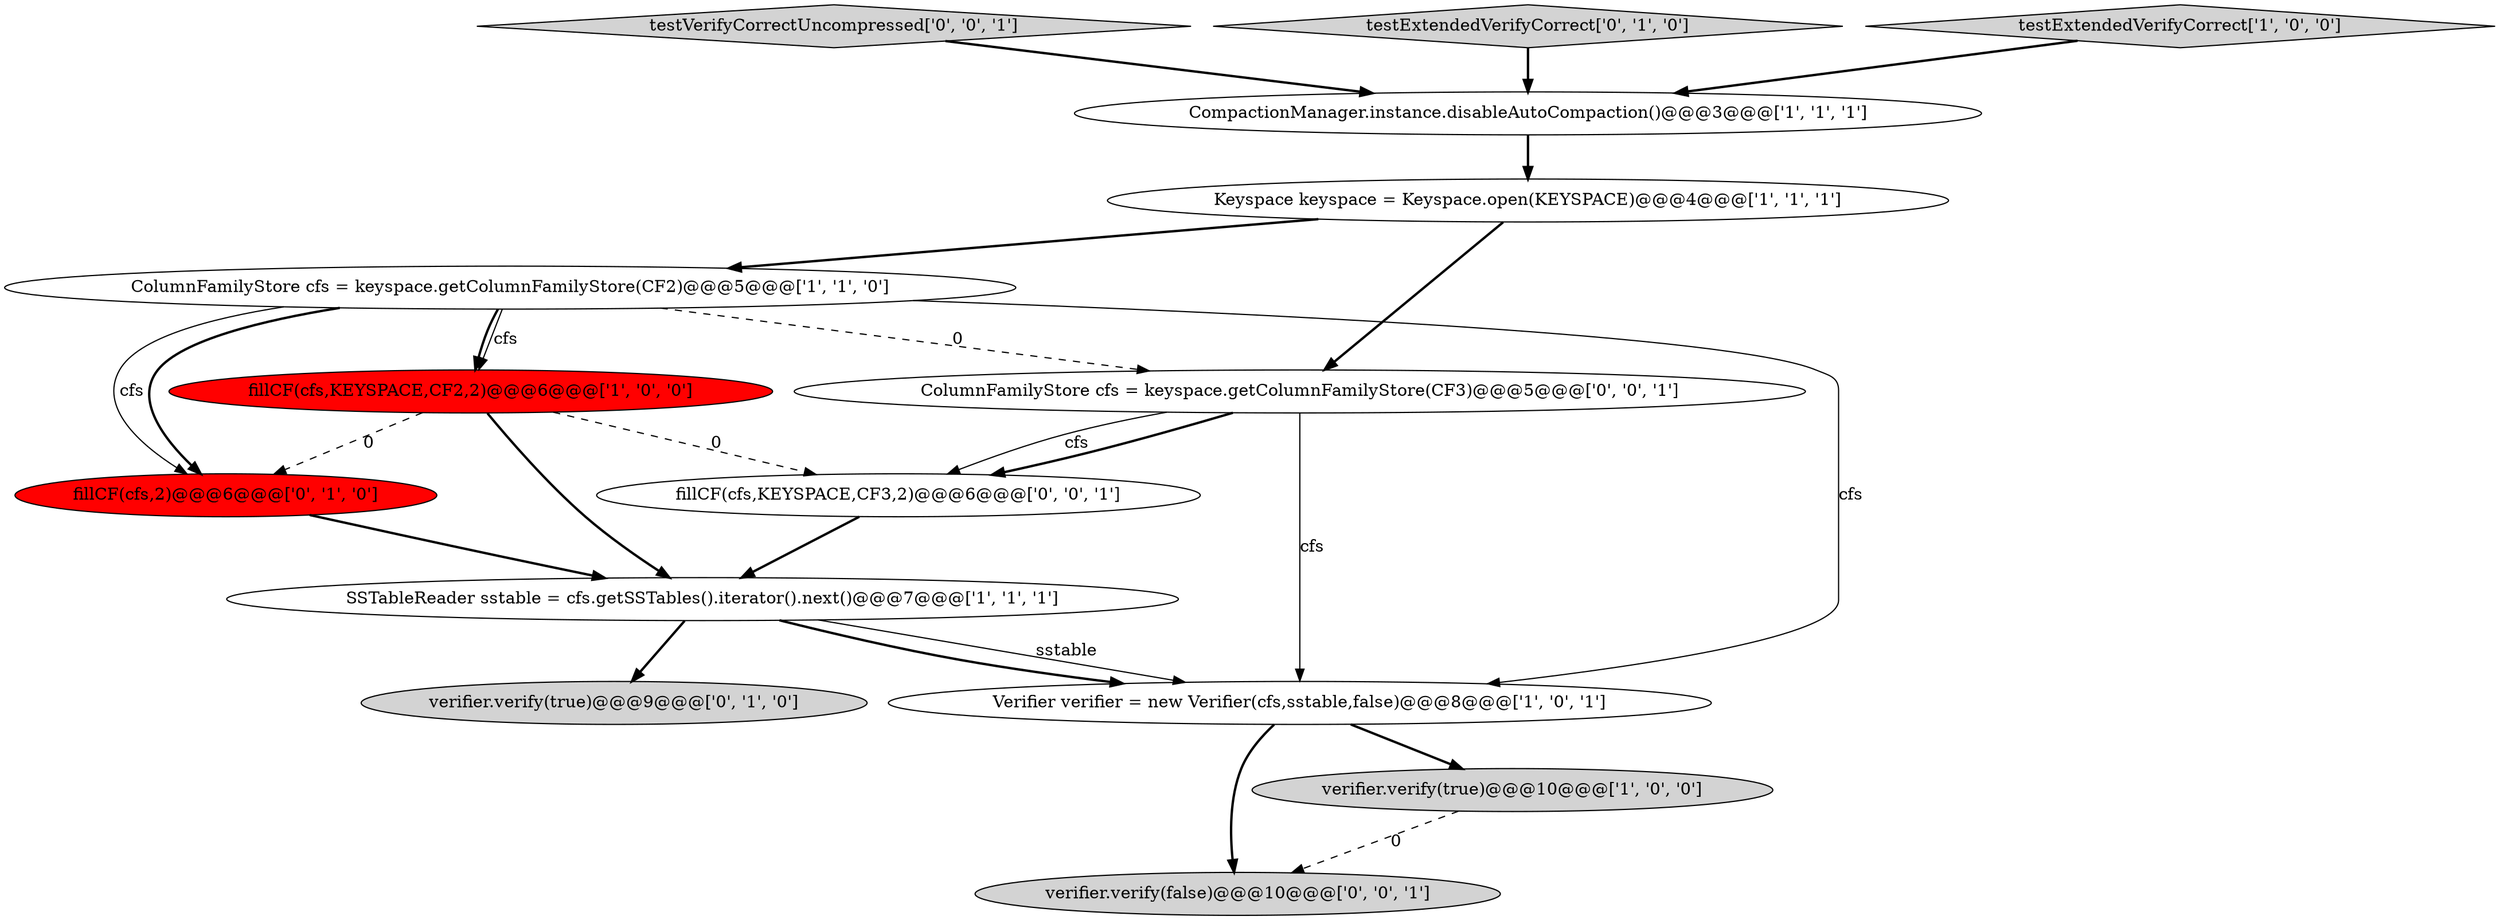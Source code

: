 digraph {
8 [style = filled, label = "fillCF(cfs,2)@@@6@@@['0', '1', '0']", fillcolor = red, shape = ellipse image = "AAA1AAABBB2BBB"];
14 [style = filled, label = "ColumnFamilyStore cfs = keyspace.getColumnFamilyStore(CF3)@@@5@@@['0', '0', '1']", fillcolor = white, shape = ellipse image = "AAA0AAABBB3BBB"];
3 [style = filled, label = "CompactionManager.instance.disableAutoCompaction()@@@3@@@['1', '1', '1']", fillcolor = white, shape = ellipse image = "AAA0AAABBB1BBB"];
10 [style = filled, label = "verifier.verify(true)@@@9@@@['0', '1', '0']", fillcolor = lightgray, shape = ellipse image = "AAA0AAABBB2BBB"];
2 [style = filled, label = "Verifier verifier = new Verifier(cfs,sstable,false)@@@8@@@['1', '0', '1']", fillcolor = white, shape = ellipse image = "AAA0AAABBB1BBB"];
4 [style = filled, label = "ColumnFamilyStore cfs = keyspace.getColumnFamilyStore(CF2)@@@5@@@['1', '1', '0']", fillcolor = white, shape = ellipse image = "AAA0AAABBB1BBB"];
13 [style = filled, label = "fillCF(cfs,KEYSPACE,CF3,2)@@@6@@@['0', '0', '1']", fillcolor = white, shape = ellipse image = "AAA0AAABBB3BBB"];
12 [style = filled, label = "testVerifyCorrectUncompressed['0', '0', '1']", fillcolor = lightgray, shape = diamond image = "AAA0AAABBB3BBB"];
9 [style = filled, label = "testExtendedVerifyCorrect['0', '1', '0']", fillcolor = lightgray, shape = diamond image = "AAA0AAABBB2BBB"];
1 [style = filled, label = "SSTableReader sstable = cfs.getSSTables().iterator().next()@@@7@@@['1', '1', '1']", fillcolor = white, shape = ellipse image = "AAA0AAABBB1BBB"];
7 [style = filled, label = "Keyspace keyspace = Keyspace.open(KEYSPACE)@@@4@@@['1', '1', '1']", fillcolor = white, shape = ellipse image = "AAA0AAABBB1BBB"];
0 [style = filled, label = "fillCF(cfs,KEYSPACE,CF2,2)@@@6@@@['1', '0', '0']", fillcolor = red, shape = ellipse image = "AAA1AAABBB1BBB"];
11 [style = filled, label = "verifier.verify(false)@@@10@@@['0', '0', '1']", fillcolor = lightgray, shape = ellipse image = "AAA0AAABBB3BBB"];
5 [style = filled, label = "verifier.verify(true)@@@10@@@['1', '0', '0']", fillcolor = lightgray, shape = ellipse image = "AAA0AAABBB1BBB"];
6 [style = filled, label = "testExtendedVerifyCorrect['1', '0', '0']", fillcolor = lightgray, shape = diamond image = "AAA0AAABBB1BBB"];
6->3 [style = bold, label=""];
14->13 [style = solid, label="cfs"];
7->4 [style = bold, label=""];
14->2 [style = solid, label="cfs"];
13->1 [style = bold, label=""];
4->0 [style = bold, label=""];
7->14 [style = bold, label=""];
8->1 [style = bold, label=""];
5->11 [style = dashed, label="0"];
3->7 [style = bold, label=""];
4->2 [style = solid, label="cfs"];
0->1 [style = bold, label=""];
1->2 [style = solid, label="sstable"];
4->0 [style = solid, label="cfs"];
0->13 [style = dashed, label="0"];
9->3 [style = bold, label=""];
4->8 [style = bold, label=""];
0->8 [style = dashed, label="0"];
4->14 [style = dashed, label="0"];
1->2 [style = bold, label=""];
12->3 [style = bold, label=""];
14->13 [style = bold, label=""];
4->8 [style = solid, label="cfs"];
1->10 [style = bold, label=""];
2->11 [style = bold, label=""];
2->5 [style = bold, label=""];
}
